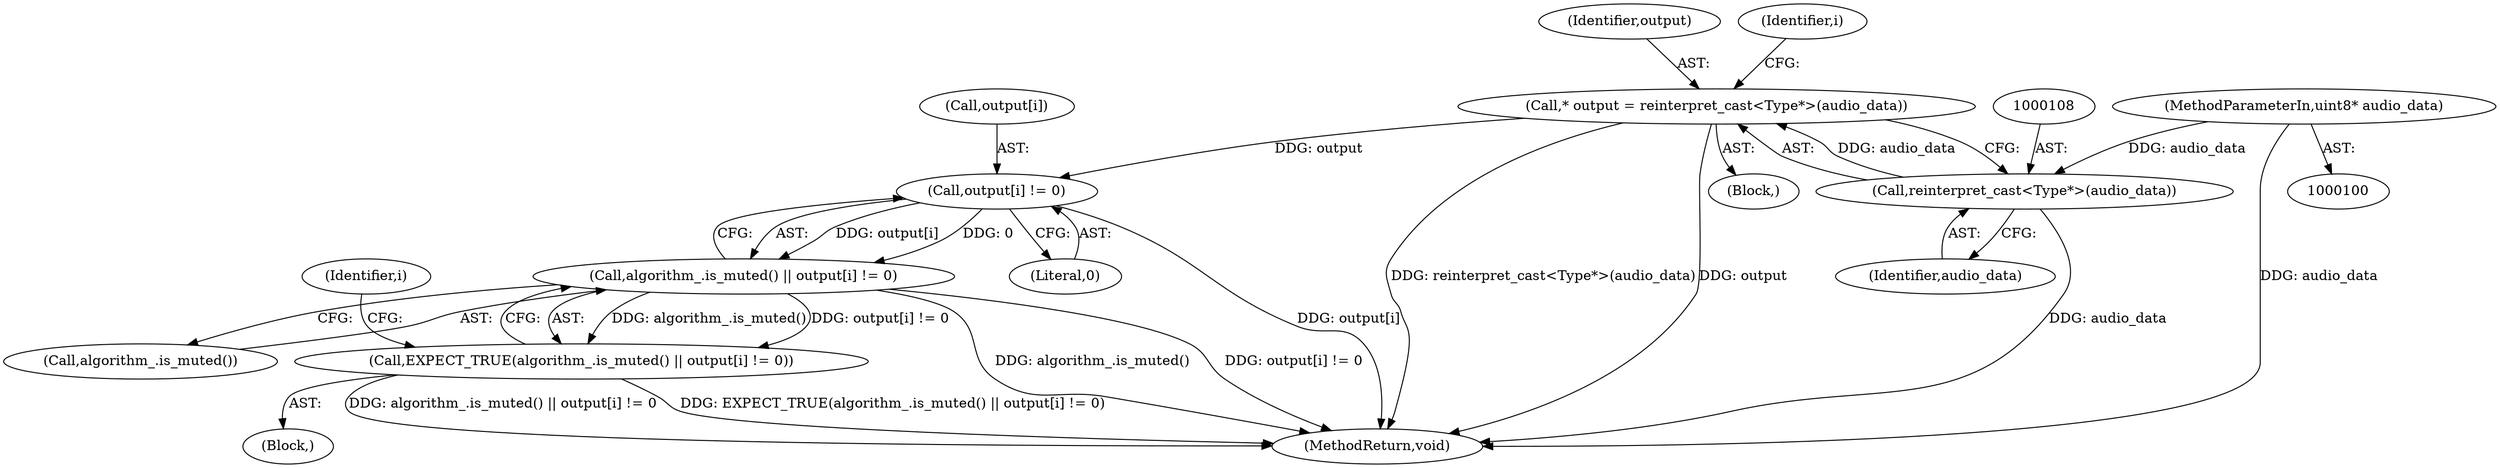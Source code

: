 digraph "1_Chrome_802ecdb9cee0d66fe546bdf24e98150f8f716ad8_3@array" {
"1000124" [label="(Call,output[i] != 0)"];
"1000105" [label="(Call,* output = reinterpret_cast<Type*>(audio_data))"];
"1000107" [label="(Call,reinterpret_cast<Type*>(audio_data))"];
"1000101" [label="(MethodParameterIn,uint8* audio_data)"];
"1000122" [label="(Call,algorithm_.is_muted() || output[i] != 0)"];
"1000121" [label="(Call,EXPECT_TRUE(algorithm_.is_muted() || output[i] != 0))"];
"1000125" [label="(Call,output[i])"];
"1000124" [label="(Call,output[i] != 0)"];
"1000129" [label="(MethodReturn,void)"];
"1000103" [label="(Block,)"];
"1000107" [label="(Call,reinterpret_cast<Type*>(audio_data))"];
"1000109" [label="(Identifier,audio_data)"];
"1000120" [label="(Block,)"];
"1000119" [label="(Identifier,i)"];
"1000121" [label="(Call,EXPECT_TRUE(algorithm_.is_muted() || output[i] != 0))"];
"1000123" [label="(Call,algorithm_.is_muted())"];
"1000128" [label="(Literal,0)"];
"1000122" [label="(Call,algorithm_.is_muted() || output[i] != 0)"];
"1000105" [label="(Call,* output = reinterpret_cast<Type*>(audio_data))"];
"1000106" [label="(Identifier,output)"];
"1000113" [label="(Identifier,i)"];
"1000101" [label="(MethodParameterIn,uint8* audio_data)"];
"1000124" -> "1000122"  [label="AST: "];
"1000124" -> "1000128"  [label="CFG: "];
"1000125" -> "1000124"  [label="AST: "];
"1000128" -> "1000124"  [label="AST: "];
"1000122" -> "1000124"  [label="CFG: "];
"1000124" -> "1000129"  [label="DDG: output[i]"];
"1000124" -> "1000122"  [label="DDG: output[i]"];
"1000124" -> "1000122"  [label="DDG: 0"];
"1000105" -> "1000124"  [label="DDG: output"];
"1000105" -> "1000103"  [label="AST: "];
"1000105" -> "1000107"  [label="CFG: "];
"1000106" -> "1000105"  [label="AST: "];
"1000107" -> "1000105"  [label="AST: "];
"1000113" -> "1000105"  [label="CFG: "];
"1000105" -> "1000129"  [label="DDG: reinterpret_cast<Type*>(audio_data)"];
"1000105" -> "1000129"  [label="DDG: output"];
"1000107" -> "1000105"  [label="DDG: audio_data"];
"1000107" -> "1000109"  [label="CFG: "];
"1000108" -> "1000107"  [label="AST: "];
"1000109" -> "1000107"  [label="AST: "];
"1000107" -> "1000129"  [label="DDG: audio_data"];
"1000101" -> "1000107"  [label="DDG: audio_data"];
"1000101" -> "1000100"  [label="AST: "];
"1000101" -> "1000129"  [label="DDG: audio_data"];
"1000122" -> "1000121"  [label="AST: "];
"1000122" -> "1000123"  [label="CFG: "];
"1000123" -> "1000122"  [label="AST: "];
"1000121" -> "1000122"  [label="CFG: "];
"1000122" -> "1000129"  [label="DDG: algorithm_.is_muted()"];
"1000122" -> "1000129"  [label="DDG: output[i] != 0"];
"1000122" -> "1000121"  [label="DDG: algorithm_.is_muted()"];
"1000122" -> "1000121"  [label="DDG: output[i] != 0"];
"1000121" -> "1000120"  [label="AST: "];
"1000119" -> "1000121"  [label="CFG: "];
"1000121" -> "1000129"  [label="DDG: algorithm_.is_muted() || output[i] != 0"];
"1000121" -> "1000129"  [label="DDG: EXPECT_TRUE(algorithm_.is_muted() || output[i] != 0)"];
}
